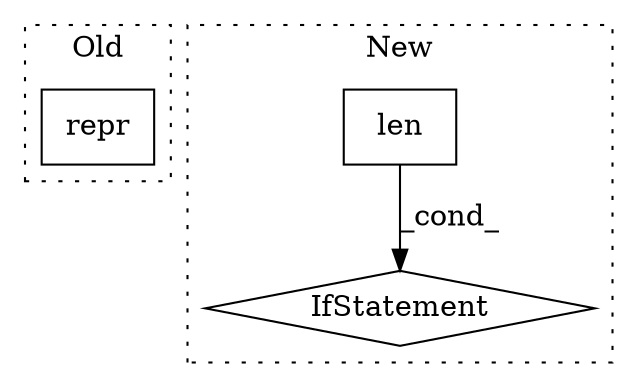 digraph G {
subgraph cluster0 {
1 [label="repr" a="32" s="1734,1802" l="5,1" shape="box"];
label = "Old";
style="dotted";
}
subgraph cluster1 {
2 [label="len" a="32" s="2066,2077" l="4,1" shape="box"];
3 [label="IfStatement" a="25" s="2062,2084" l="4,2" shape="diamond"];
label = "New";
style="dotted";
}
2 -> 3 [label="_cond_"];
}